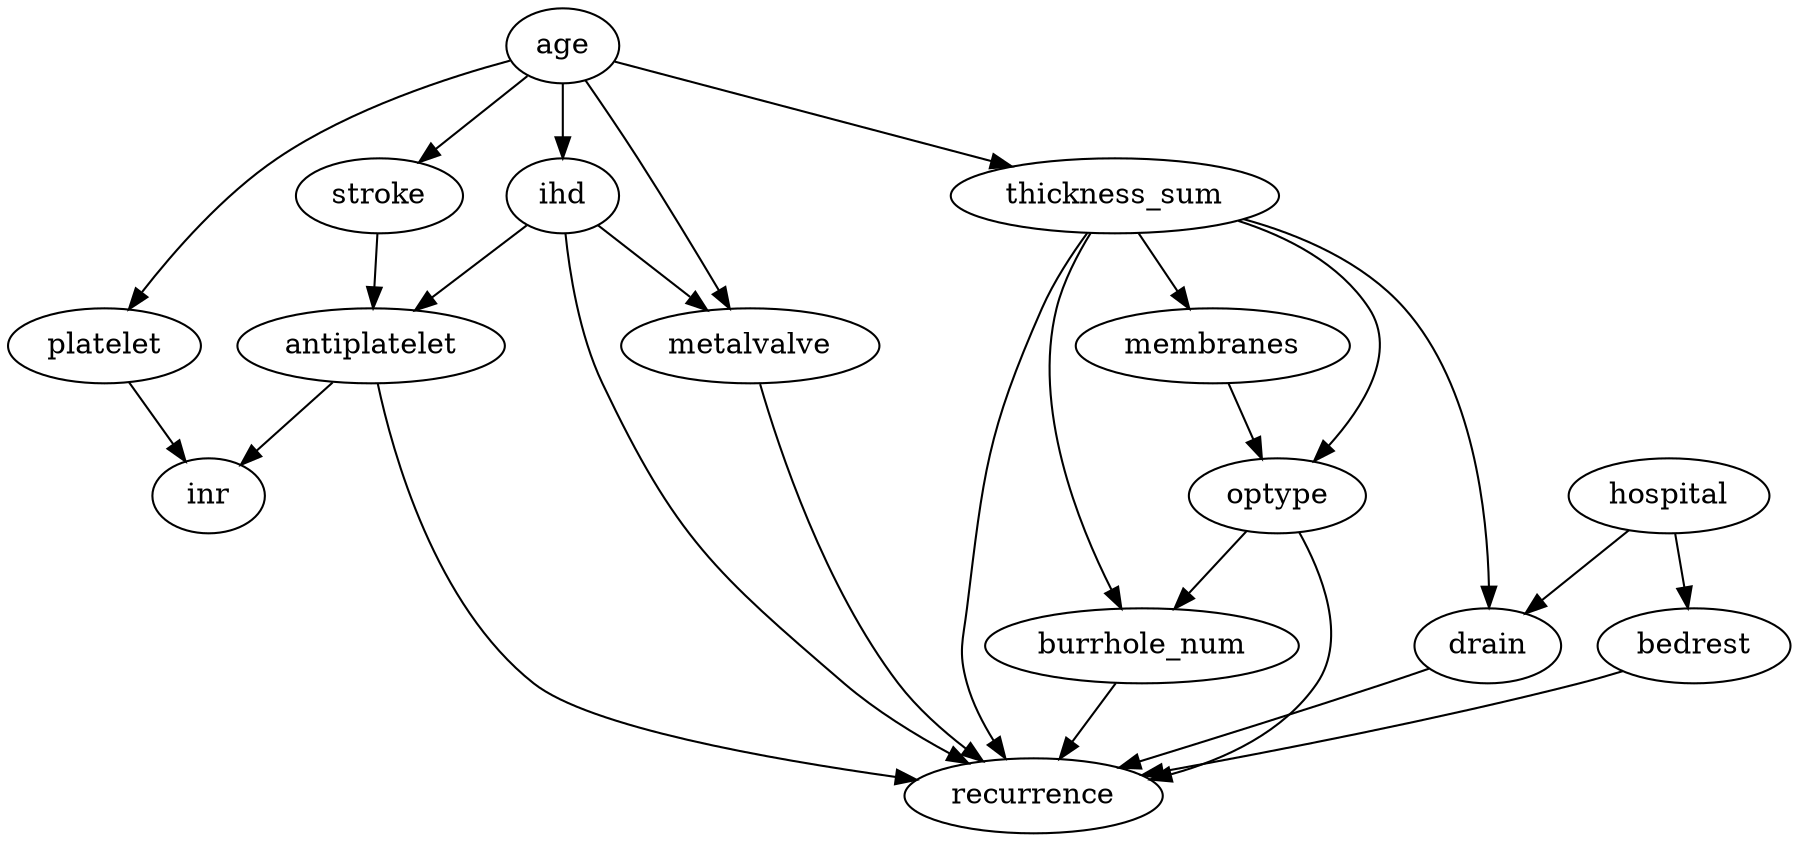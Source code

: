 digraph {
age -> metalvalve;
age -> platelet;
age -> stroke;
age -> ihd;
age -> thickness_sum;
antiplatelet -> inr;
antiplatelet -> recurrence;
bedrest -> recurrence;
burrhole_num -> recurrence;
drain -> recurrence;
hospital -> drain;
hospital -> bedrest;
ihd -> antiplatelet;
ihd -> metalvalve;
ihd -> recurrence;
membranes -> optype;
metalvalve -> recurrence;
optype -> burrhole_num;
optype -> recurrence;
platelet -> inr;
stroke -> antiplatelet;
thickness_sum -> membranes;
thickness_sum -> optype;
thickness_sum -> burrhole_num;
thickness_sum -> drain;
thickness_sum -> recurrence;
}
